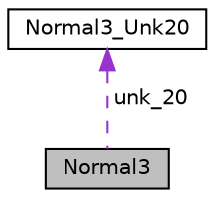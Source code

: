 digraph "Normal3"
{
 // LATEX_PDF_SIZE
  edge [fontname="Helvetica",fontsize="10",labelfontname="Helvetica",labelfontsize="10"];
  node [fontname="Helvetica",fontsize="10",shape=record];
  Node1 [label="Normal3",height=0.2,width=0.4,color="black", fillcolor="grey75", style="filled", fontcolor="black",tooltip=" "];
  Node2 -> Node1 [dir="back",color="darkorchid3",fontsize="10",style="dashed",label=" unk_20" ,fontname="Helvetica"];
  Node2 [label="Normal3_Unk20",height=0.2,width=0.4,color="black", fillcolor="white", style="filled",URL="$da/d5f/structNormal3__Unk20.html",tooltip=" "];
}
